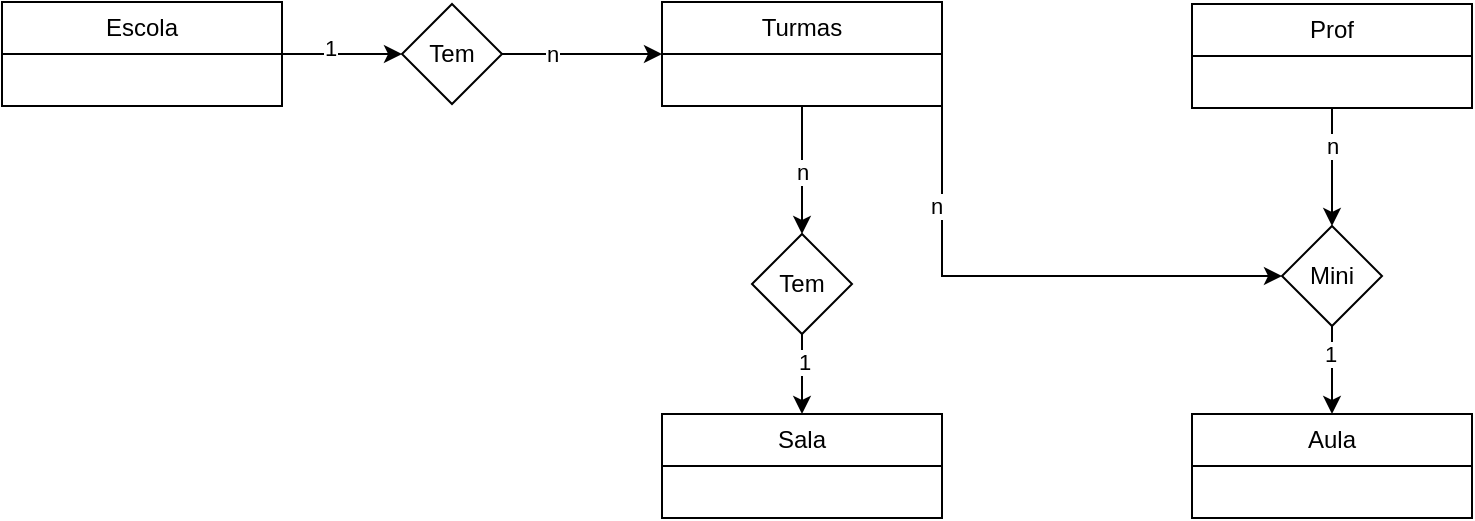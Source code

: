 <mxfile version="21.6.9" type="github">
  <diagram id="C5RBs43oDa-KdzZeNtuy" name="Page-1">
    <mxGraphModel dx="1434" dy="718" grid="1" gridSize="10" guides="1" tooltips="1" connect="1" arrows="1" fold="1" page="1" pageScale="1" pageWidth="827" pageHeight="1169" math="0" shadow="0">
      <root>
        <mxCell id="WIyWlLk6GJQsqaUBKTNV-0" />
        <mxCell id="WIyWlLk6GJQsqaUBKTNV-1" parent="WIyWlLk6GJQsqaUBKTNV-0" />
        <mxCell id="D7e1Tf7cEm8bqu3YLtNH-12" style="edgeStyle=orthogonalEdgeStyle;rounded=0;orthogonalLoop=1;jettySize=auto;html=1;exitX=1;exitY=0.5;exitDx=0;exitDy=0;entryX=0;entryY=0.5;entryDx=0;entryDy=0;" edge="1" parent="WIyWlLk6GJQsqaUBKTNV-1" source="D7e1Tf7cEm8bqu3YLtNH-7" target="D7e1Tf7cEm8bqu3YLtNH-11">
          <mxGeometry relative="1" as="geometry" />
        </mxCell>
        <mxCell id="D7e1Tf7cEm8bqu3YLtNH-24" value="1" style="edgeLabel;html=1;align=center;verticalAlign=middle;resizable=0;points=[];" vertex="1" connectable="0" parent="D7e1Tf7cEm8bqu3YLtNH-12">
          <mxGeometry x="-0.2" y="3" relative="1" as="geometry">
            <mxPoint as="offset" />
          </mxGeometry>
        </mxCell>
        <mxCell id="D7e1Tf7cEm8bqu3YLtNH-7" value="Escola" style="swimlane;fontStyle=0;childLayout=stackLayout;horizontal=1;startSize=26;fillColor=none;horizontalStack=0;resizeParent=1;resizeParentMax=0;resizeLast=0;collapsible=1;marginBottom=0;whiteSpace=wrap;html=1;" vertex="1" parent="WIyWlLk6GJQsqaUBKTNV-1">
          <mxGeometry y="14" width="140" height="52" as="geometry" />
        </mxCell>
        <mxCell id="D7e1Tf7cEm8bqu3YLtNH-21" style="edgeStyle=orthogonalEdgeStyle;rounded=0;orthogonalLoop=1;jettySize=auto;html=1;exitX=1;exitY=0.5;exitDx=0;exitDy=0;entryX=0;entryY=0.5;entryDx=0;entryDy=0;" edge="1" parent="WIyWlLk6GJQsqaUBKTNV-1" source="D7e1Tf7cEm8bqu3YLtNH-11" target="D7e1Tf7cEm8bqu3YLtNH-20">
          <mxGeometry relative="1" as="geometry" />
        </mxCell>
        <mxCell id="D7e1Tf7cEm8bqu3YLtNH-25" value="n" style="edgeLabel;html=1;align=center;verticalAlign=middle;resizable=0;points=[];" vertex="1" connectable="0" parent="D7e1Tf7cEm8bqu3YLtNH-21">
          <mxGeometry x="-0.375" relative="1" as="geometry">
            <mxPoint as="offset" />
          </mxGeometry>
        </mxCell>
        <mxCell id="D7e1Tf7cEm8bqu3YLtNH-11" value="Tem" style="rhombus;whiteSpace=wrap;html=1;" vertex="1" parent="WIyWlLk6GJQsqaUBKTNV-1">
          <mxGeometry x="200" y="15" width="50" height="50" as="geometry" />
        </mxCell>
        <mxCell id="D7e1Tf7cEm8bqu3YLtNH-23" style="edgeStyle=orthogonalEdgeStyle;rounded=0;orthogonalLoop=1;jettySize=auto;html=1;exitX=0.5;exitY=1;exitDx=0;exitDy=0;entryX=0.5;entryY=0;entryDx=0;entryDy=0;" edge="1" parent="WIyWlLk6GJQsqaUBKTNV-1" source="D7e1Tf7cEm8bqu3YLtNH-20" target="D7e1Tf7cEm8bqu3YLtNH-22">
          <mxGeometry relative="1" as="geometry" />
        </mxCell>
        <mxCell id="D7e1Tf7cEm8bqu3YLtNH-27" value="n" style="edgeLabel;html=1;align=center;verticalAlign=middle;resizable=0;points=[];" vertex="1" connectable="0" parent="D7e1Tf7cEm8bqu3YLtNH-23">
          <mxGeometry x="0.031" relative="1" as="geometry">
            <mxPoint as="offset" />
          </mxGeometry>
        </mxCell>
        <mxCell id="D7e1Tf7cEm8bqu3YLtNH-33" style="edgeStyle=orthogonalEdgeStyle;rounded=0;orthogonalLoop=1;jettySize=auto;html=1;exitX=1;exitY=1;exitDx=0;exitDy=0;entryX=0;entryY=0.5;entryDx=0;entryDy=0;" edge="1" parent="WIyWlLk6GJQsqaUBKTNV-1" source="D7e1Tf7cEm8bqu3YLtNH-20" target="D7e1Tf7cEm8bqu3YLtNH-31">
          <mxGeometry relative="1" as="geometry" />
        </mxCell>
        <mxCell id="D7e1Tf7cEm8bqu3YLtNH-34" value="n" style="edgeLabel;html=1;align=center;verticalAlign=middle;resizable=0;points=[];" vertex="1" connectable="0" parent="D7e1Tf7cEm8bqu3YLtNH-33">
          <mxGeometry x="-0.606" y="-3" relative="1" as="geometry">
            <mxPoint as="offset" />
          </mxGeometry>
        </mxCell>
        <mxCell id="D7e1Tf7cEm8bqu3YLtNH-20" value="Turmas" style="swimlane;fontStyle=0;childLayout=stackLayout;horizontal=1;startSize=26;fillColor=none;horizontalStack=0;resizeParent=1;resizeParentMax=0;resizeLast=0;collapsible=1;marginBottom=0;whiteSpace=wrap;html=1;" vertex="1" parent="WIyWlLk6GJQsqaUBKTNV-1">
          <mxGeometry x="330" y="14" width="140" height="52" as="geometry" />
        </mxCell>
        <mxCell id="D7e1Tf7cEm8bqu3YLtNH-29" style="edgeStyle=orthogonalEdgeStyle;rounded=0;orthogonalLoop=1;jettySize=auto;html=1;exitX=0.5;exitY=1;exitDx=0;exitDy=0;" edge="1" parent="WIyWlLk6GJQsqaUBKTNV-1" source="D7e1Tf7cEm8bqu3YLtNH-22" target="D7e1Tf7cEm8bqu3YLtNH-28">
          <mxGeometry relative="1" as="geometry" />
        </mxCell>
        <mxCell id="D7e1Tf7cEm8bqu3YLtNH-30" value="1" style="edgeLabel;html=1;align=center;verticalAlign=middle;resizable=0;points=[];" vertex="1" connectable="0" parent="D7e1Tf7cEm8bqu3YLtNH-29">
          <mxGeometry x="-0.3" y="1" relative="1" as="geometry">
            <mxPoint as="offset" />
          </mxGeometry>
        </mxCell>
        <mxCell id="D7e1Tf7cEm8bqu3YLtNH-22" value="Tem" style="rhombus;whiteSpace=wrap;html=1;" vertex="1" parent="WIyWlLk6GJQsqaUBKTNV-1">
          <mxGeometry x="375" y="130" width="50" height="50" as="geometry" />
        </mxCell>
        <mxCell id="D7e1Tf7cEm8bqu3YLtNH-28" value="Sala" style="swimlane;fontStyle=0;childLayout=stackLayout;horizontal=1;startSize=26;fillColor=none;horizontalStack=0;resizeParent=1;resizeParentMax=0;resizeLast=0;collapsible=1;marginBottom=0;whiteSpace=wrap;html=1;" vertex="1" parent="WIyWlLk6GJQsqaUBKTNV-1">
          <mxGeometry x="330" y="220" width="140" height="52" as="geometry" />
        </mxCell>
        <mxCell id="D7e1Tf7cEm8bqu3YLtNH-37" style="edgeStyle=orthogonalEdgeStyle;rounded=0;orthogonalLoop=1;jettySize=auto;html=1;exitX=0.5;exitY=1;exitDx=0;exitDy=0;" edge="1" parent="WIyWlLk6GJQsqaUBKTNV-1" source="D7e1Tf7cEm8bqu3YLtNH-31" target="D7e1Tf7cEm8bqu3YLtNH-36">
          <mxGeometry relative="1" as="geometry" />
        </mxCell>
        <mxCell id="D7e1Tf7cEm8bqu3YLtNH-39" value="1" style="edgeLabel;html=1;align=center;verticalAlign=middle;resizable=0;points=[];" vertex="1" connectable="0" parent="D7e1Tf7cEm8bqu3YLtNH-37">
          <mxGeometry x="-0.364" y="-1" relative="1" as="geometry">
            <mxPoint as="offset" />
          </mxGeometry>
        </mxCell>
        <mxCell id="D7e1Tf7cEm8bqu3YLtNH-31" value="Mini" style="rhombus;whiteSpace=wrap;html=1;" vertex="1" parent="WIyWlLk6GJQsqaUBKTNV-1">
          <mxGeometry x="640" y="126" width="50" height="50" as="geometry" />
        </mxCell>
        <mxCell id="D7e1Tf7cEm8bqu3YLtNH-35" style="edgeStyle=orthogonalEdgeStyle;rounded=0;orthogonalLoop=1;jettySize=auto;html=1;exitX=0.5;exitY=1;exitDx=0;exitDy=0;entryX=0.5;entryY=0;entryDx=0;entryDy=0;" edge="1" parent="WIyWlLk6GJQsqaUBKTNV-1" source="D7e1Tf7cEm8bqu3YLtNH-32" target="D7e1Tf7cEm8bqu3YLtNH-31">
          <mxGeometry relative="1" as="geometry" />
        </mxCell>
        <mxCell id="D7e1Tf7cEm8bqu3YLtNH-38" value="n" style="edgeLabel;html=1;align=center;verticalAlign=middle;resizable=0;points=[];" vertex="1" connectable="0" parent="D7e1Tf7cEm8bqu3YLtNH-35">
          <mxGeometry x="-0.356" relative="1" as="geometry">
            <mxPoint as="offset" />
          </mxGeometry>
        </mxCell>
        <mxCell id="D7e1Tf7cEm8bqu3YLtNH-32" value="Prof" style="swimlane;fontStyle=0;childLayout=stackLayout;horizontal=1;startSize=26;fillColor=none;horizontalStack=0;resizeParent=1;resizeParentMax=0;resizeLast=0;collapsible=1;marginBottom=0;whiteSpace=wrap;html=1;" vertex="1" parent="WIyWlLk6GJQsqaUBKTNV-1">
          <mxGeometry x="595" y="15" width="140" height="52" as="geometry" />
        </mxCell>
        <mxCell id="D7e1Tf7cEm8bqu3YLtNH-36" value="Aula" style="swimlane;fontStyle=0;childLayout=stackLayout;horizontal=1;startSize=26;fillColor=none;horizontalStack=0;resizeParent=1;resizeParentMax=0;resizeLast=0;collapsible=1;marginBottom=0;whiteSpace=wrap;html=1;" vertex="1" parent="WIyWlLk6GJQsqaUBKTNV-1">
          <mxGeometry x="595" y="220" width="140" height="52" as="geometry" />
        </mxCell>
      </root>
    </mxGraphModel>
  </diagram>
</mxfile>
